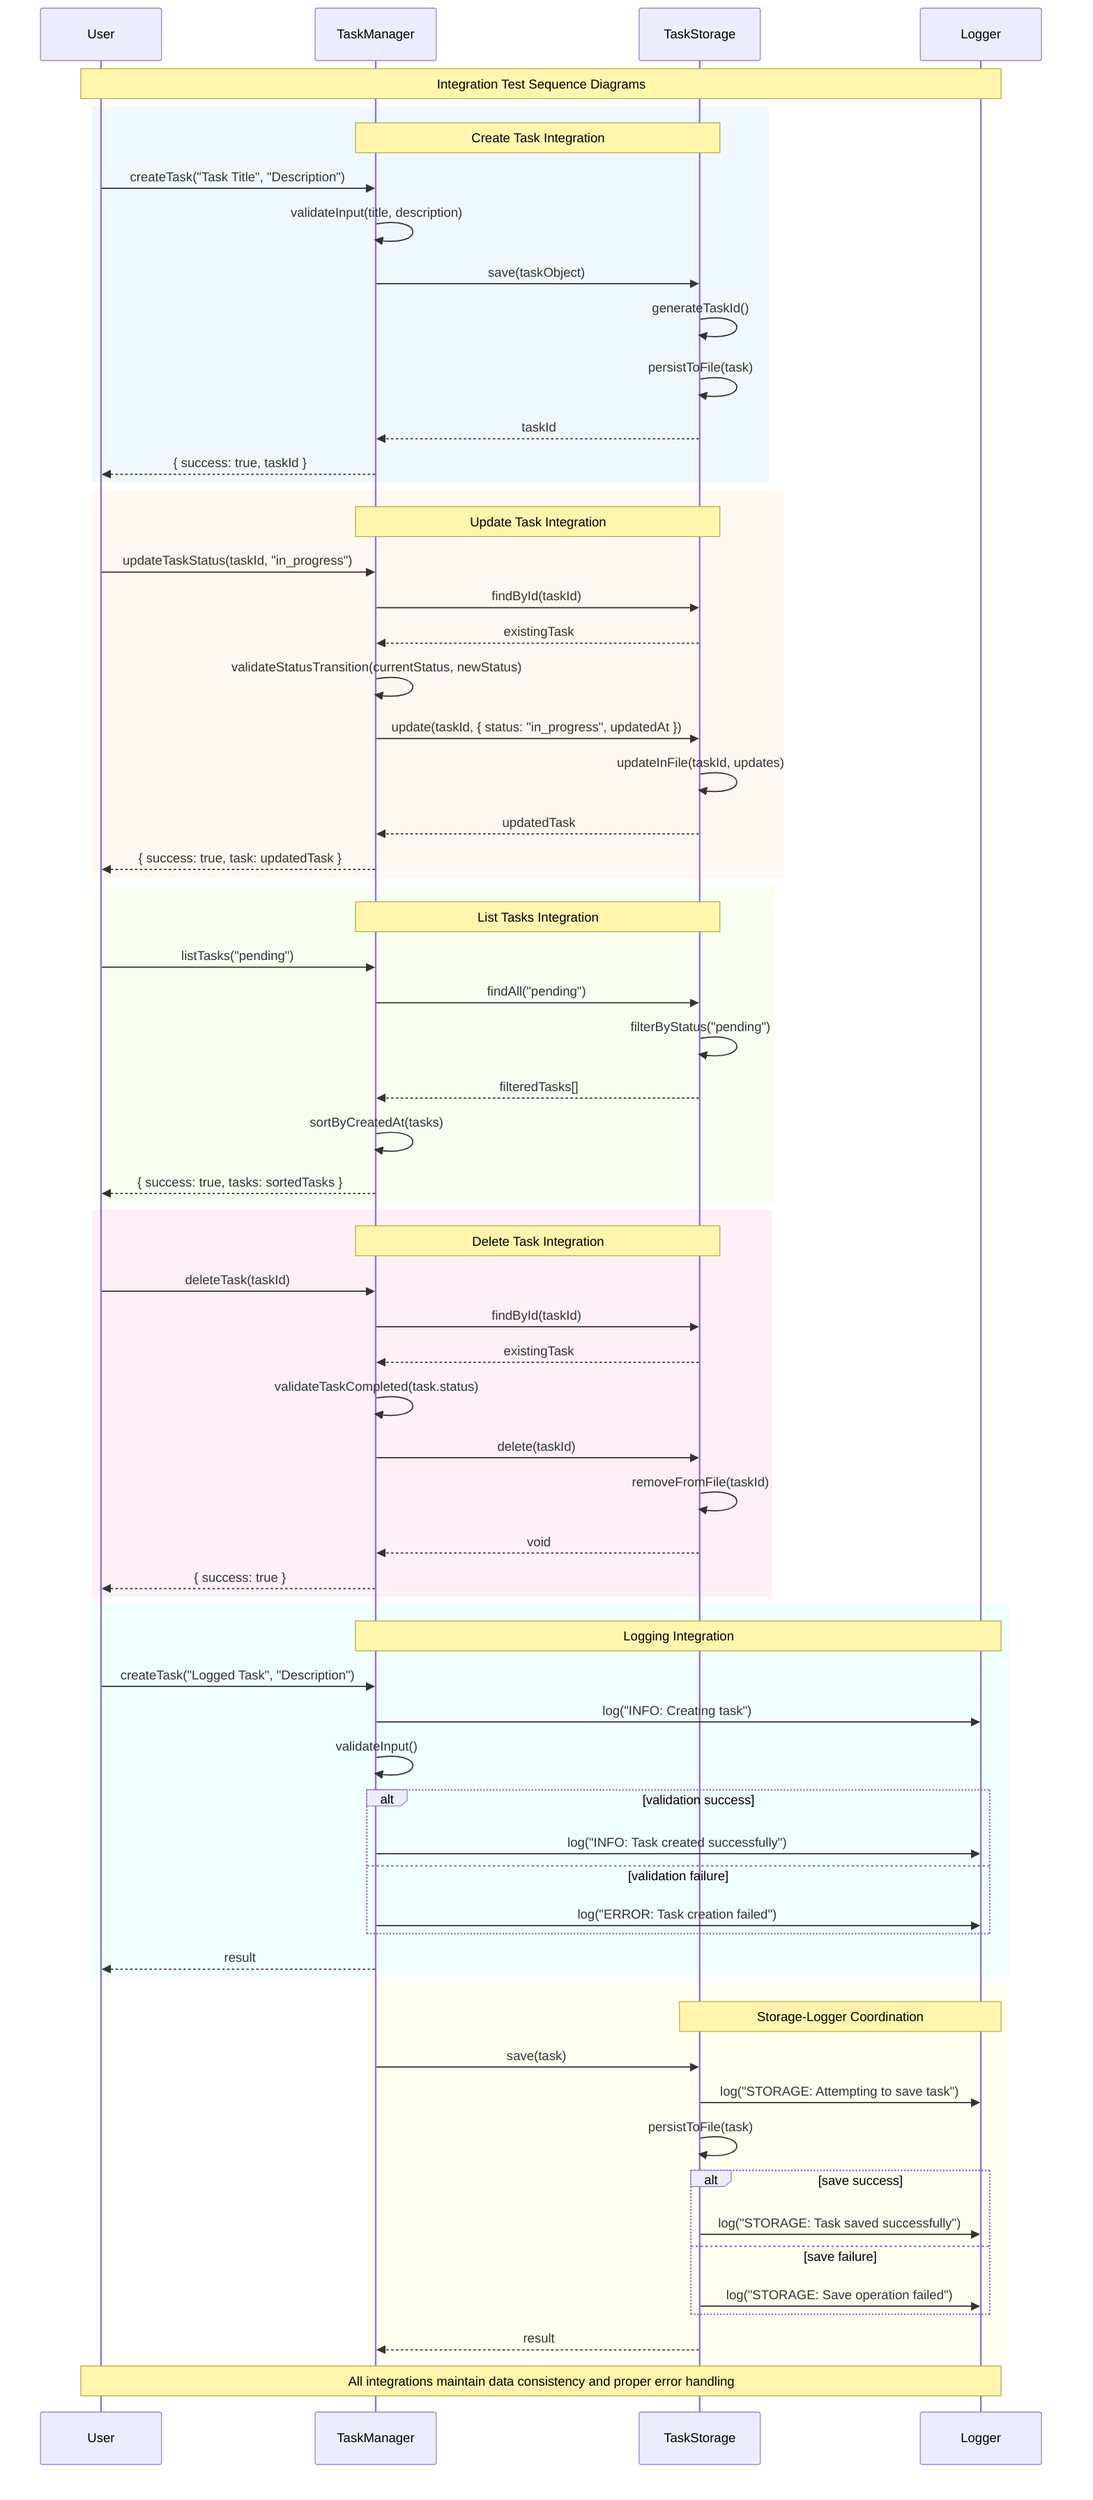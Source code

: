 sequenceDiagram
    participant User
    participant TaskManager
    participant TaskStorage
    participant Logger

    Note over User, Logger: Integration Test Sequence Diagrams

    %% TaskManager-TaskStorage Integration
    rect rgb(240, 248, 255)
        Note over TaskManager, TaskStorage: Create Task Integration
        User->>TaskManager: createTask("Task Title", "Description")
        TaskManager->>TaskManager: validateInput(title, description)
        TaskManager->>TaskStorage: save(taskObject)
        TaskStorage->>TaskStorage: generateTaskId()
        TaskStorage->>TaskStorage: persistToFile(task)
        TaskStorage-->>TaskManager: taskId
        TaskManager-->>User: { success: true, taskId }
    end

    rect rgb(255, 248, 240)
        Note over TaskManager, TaskStorage: Update Task Integration
        User->>TaskManager: updateTaskStatus(taskId, "in_progress")
        TaskManager->>TaskStorage: findById(taskId)
        TaskStorage-->>TaskManager: existingTask
        TaskManager->>TaskManager: validateStatusTransition(currentStatus, newStatus)
        TaskManager->>TaskStorage: update(taskId, { status: "in_progress", updatedAt })
        TaskStorage->>TaskStorage: updateInFile(taskId, updates)
        TaskStorage-->>TaskManager: updatedTask
        TaskManager-->>User: { success: true, task: updatedTask }
    end

    rect rgb(248, 255, 240)
        Note over TaskManager, TaskStorage: List Tasks Integration
        User->>TaskManager: listTasks("pending")
        TaskManager->>TaskStorage: findAll("pending")
        TaskStorage->>TaskStorage: filterByStatus("pending")
        TaskStorage-->>TaskManager: filteredTasks[]
        TaskManager->>TaskManager: sortByCreatedAt(tasks)
        TaskManager-->>User: { success: true, tasks: sortedTasks }
    end

    rect rgb(255, 240, 248)
        Note over TaskManager, TaskStorage: Delete Task Integration
        User->>TaskManager: deleteTask(taskId)
        TaskManager->>TaskStorage: findById(taskId)
        TaskStorage-->>TaskManager: existingTask
        TaskManager->>TaskManager: validateTaskCompleted(task.status)
        TaskManager->>TaskStorage: delete(taskId)
        TaskStorage->>TaskStorage: removeFromFile(taskId)
        TaskStorage-->>TaskManager: void
        TaskManager-->>User: { success: true }
    end

    %% TaskManager-Logger Integration
    rect rgb(240, 255, 255)
        Note over TaskManager, Logger: Logging Integration
        User->>TaskManager: createTask("Logged Task", "Description")
        TaskManager->>Logger: log("INFO: Creating task")
        TaskManager->>TaskManager: validateInput()
        alt validation success
            TaskManager->>Logger: log("INFO: Task created successfully")
        else validation failure
            TaskManager->>Logger: log("ERROR: Task creation failed")
        end
        TaskManager-->>User: result
    end

    %% TaskStorage-Logger Coordination
    rect rgb(255, 255, 240)
        Note over TaskStorage, Logger: Storage-Logger Coordination
        TaskManager->>TaskStorage: save(task)
        TaskStorage->>Logger: log("STORAGE: Attempting to save task")
        TaskStorage->>TaskStorage: persistToFile(task)
        alt save success
            TaskStorage->>Logger: log("STORAGE: Task saved successfully")
        else save failure
            TaskStorage->>Logger: log("STORAGE: Save operation failed")
        end
        TaskStorage-->>TaskManager: result
    end

    Note over User, Logger: All integrations maintain data consistency and proper error handling